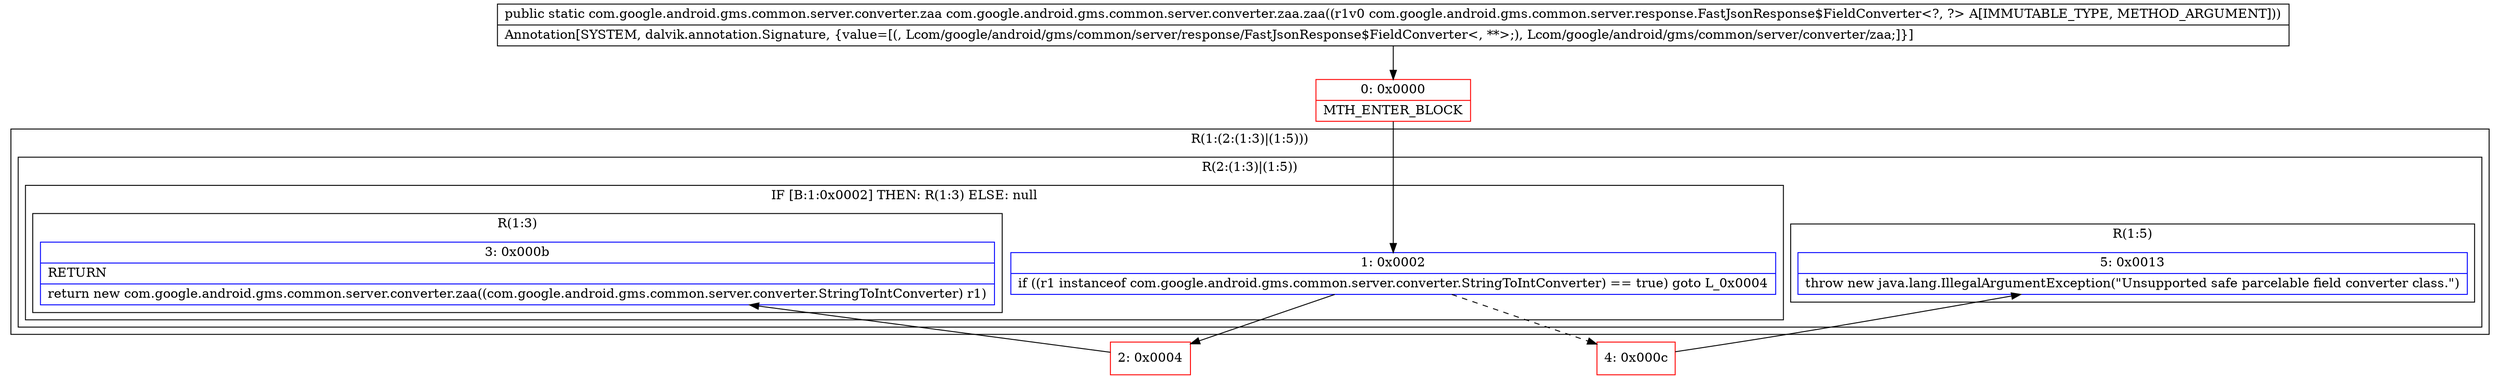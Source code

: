 digraph "CFG forcom.google.android.gms.common.server.converter.zaa.zaa(Lcom\/google\/android\/gms\/common\/server\/response\/FastJsonResponse$FieldConverter;)Lcom\/google\/android\/gms\/common\/server\/converter\/zaa;" {
subgraph cluster_Region_1606314594 {
label = "R(1:(2:(1:3)|(1:5)))";
node [shape=record,color=blue];
subgraph cluster_Region_102161212 {
label = "R(2:(1:3)|(1:5))";
node [shape=record,color=blue];
subgraph cluster_IfRegion_427051699 {
label = "IF [B:1:0x0002] THEN: R(1:3) ELSE: null";
node [shape=record,color=blue];
Node_1 [shape=record,label="{1\:\ 0x0002|if ((r1 instanceof com.google.android.gms.common.server.converter.StringToIntConverter) == true) goto L_0x0004\l}"];
subgraph cluster_Region_783580526 {
label = "R(1:3)";
node [shape=record,color=blue];
Node_3 [shape=record,label="{3\:\ 0x000b|RETURN\l|return new com.google.android.gms.common.server.converter.zaa((com.google.android.gms.common.server.converter.StringToIntConverter) r1)\l}"];
}
}
subgraph cluster_Region_41287584 {
label = "R(1:5)";
node [shape=record,color=blue];
Node_5 [shape=record,label="{5\:\ 0x0013|throw new java.lang.IllegalArgumentException(\"Unsupported safe parcelable field converter class.\")\l}"];
}
}
}
Node_0 [shape=record,color=red,label="{0\:\ 0x0000|MTH_ENTER_BLOCK\l}"];
Node_2 [shape=record,color=red,label="{2\:\ 0x0004}"];
Node_4 [shape=record,color=red,label="{4\:\ 0x000c}"];
MethodNode[shape=record,label="{public static com.google.android.gms.common.server.converter.zaa com.google.android.gms.common.server.converter.zaa.zaa((r1v0 com.google.android.gms.common.server.response.FastJsonResponse$FieldConverter\<?, ?\> A[IMMUTABLE_TYPE, METHOD_ARGUMENT]))  | Annotation[SYSTEM, dalvik.annotation.Signature, \{value=[(, Lcom\/google\/android\/gms\/common\/server\/response\/FastJsonResponse$FieldConverter\<, **\>;), Lcom\/google\/android\/gms\/common\/server\/converter\/zaa;]\}]\l}"];
MethodNode -> Node_0;
Node_1 -> Node_2;
Node_1 -> Node_4[style=dashed];
Node_0 -> Node_1;
Node_2 -> Node_3;
Node_4 -> Node_5;
}

